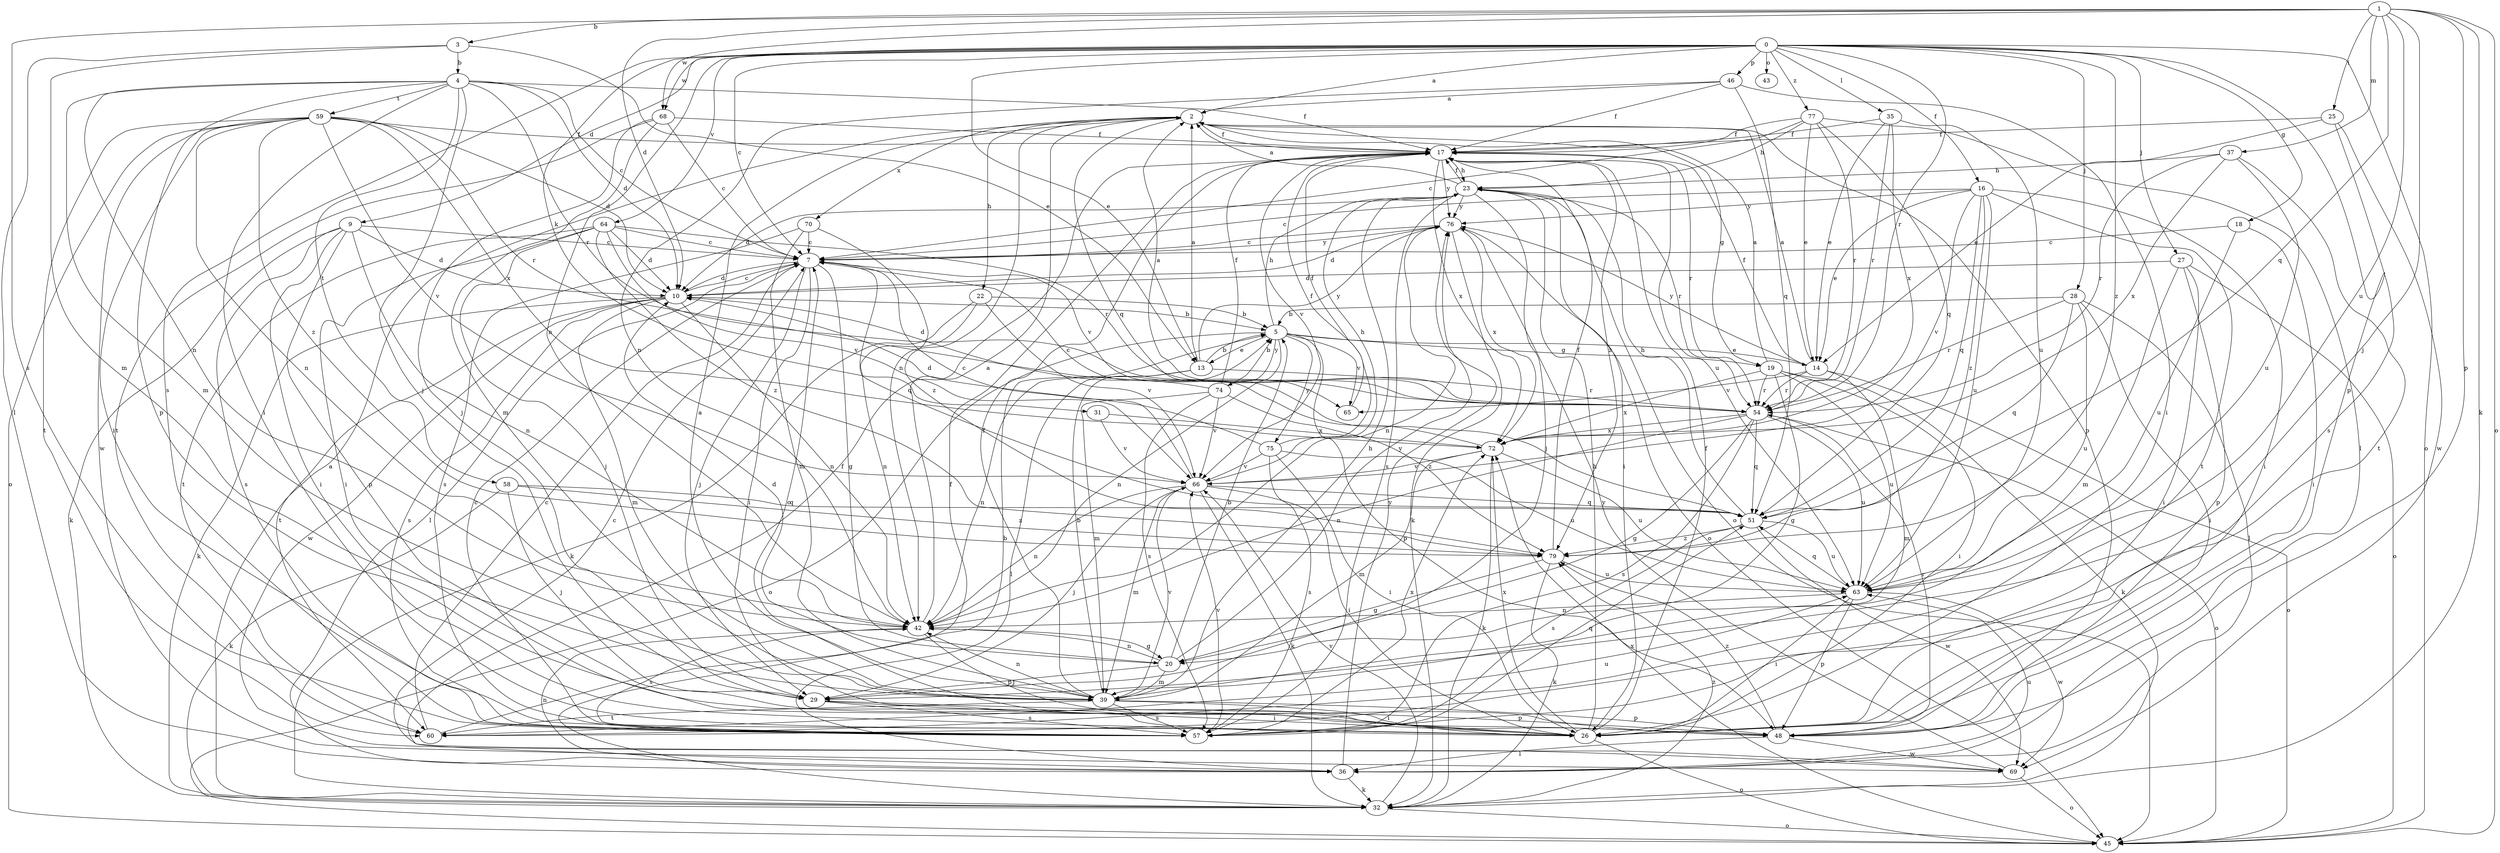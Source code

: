 strict digraph  {
0;
1;
2;
3;
4;
5;
7;
9;
10;
13;
14;
16;
17;
18;
19;
20;
22;
23;
25;
26;
27;
28;
29;
31;
32;
35;
36;
37;
39;
42;
43;
45;
46;
48;
51;
54;
57;
58;
59;
60;
63;
64;
65;
66;
68;
69;
70;
72;
74;
75;
76;
77;
79;
0 -> 2  [label=a];
0 -> 7  [label=c];
0 -> 9  [label=d];
0 -> 13  [label=e];
0 -> 16  [label=f];
0 -> 18  [label=g];
0 -> 27  [label=j];
0 -> 28  [label=j];
0 -> 31  [label=k];
0 -> 35  [label=l];
0 -> 42  [label=n];
0 -> 43  [label=o];
0 -> 45  [label=o];
0 -> 46  [label=p];
0 -> 48  [label=p];
0 -> 54  [label=r];
0 -> 57  [label=s];
0 -> 64  [label=v];
0 -> 68  [label=w];
0 -> 77  [label=z];
0 -> 79  [label=z];
1 -> 3  [label=b];
1 -> 10  [label=d];
1 -> 25  [label=i];
1 -> 29  [label=j];
1 -> 32  [label=k];
1 -> 37  [label=m];
1 -> 45  [label=o];
1 -> 48  [label=p];
1 -> 51  [label=q];
1 -> 57  [label=s];
1 -> 63  [label=u];
1 -> 68  [label=w];
2 -> 17  [label=f];
2 -> 19  [label=g];
2 -> 22  [label=h];
2 -> 42  [label=n];
2 -> 48  [label=p];
2 -> 51  [label=q];
2 -> 70  [label=x];
3 -> 4  [label=b];
3 -> 13  [label=e];
3 -> 36  [label=l];
3 -> 39  [label=m];
4 -> 7  [label=c];
4 -> 10  [label=d];
4 -> 17  [label=f];
4 -> 26  [label=i];
4 -> 29  [label=j];
4 -> 39  [label=m];
4 -> 42  [label=n];
4 -> 48  [label=p];
4 -> 54  [label=r];
4 -> 58  [label=t];
4 -> 59  [label=t];
5 -> 13  [label=e];
5 -> 14  [label=e];
5 -> 19  [label=g];
5 -> 23  [label=h];
5 -> 42  [label=n];
5 -> 45  [label=o];
5 -> 48  [label=p];
5 -> 65  [label=v];
5 -> 74  [label=y];
5 -> 75  [label=y];
7 -> 10  [label=d];
7 -> 20  [label=g];
7 -> 26  [label=i];
7 -> 29  [label=j];
7 -> 36  [label=l];
7 -> 51  [label=q];
7 -> 65  [label=v];
7 -> 76  [label=y];
9 -> 7  [label=c];
9 -> 10  [label=d];
9 -> 26  [label=i];
9 -> 32  [label=k];
9 -> 42  [label=n];
9 -> 48  [label=p];
9 -> 57  [label=s];
10 -> 5  [label=b];
10 -> 7  [label=c];
10 -> 32  [label=k];
10 -> 39  [label=m];
10 -> 42  [label=n];
10 -> 57  [label=s];
10 -> 60  [label=t];
10 -> 69  [label=w];
13 -> 2  [label=a];
13 -> 5  [label=b];
13 -> 36  [label=l];
13 -> 42  [label=n];
13 -> 54  [label=r];
13 -> 76  [label=y];
14 -> 2  [label=a];
14 -> 17  [label=f];
14 -> 39  [label=m];
14 -> 45  [label=o];
14 -> 54  [label=r];
14 -> 65  [label=v];
14 -> 76  [label=y];
16 -> 7  [label=c];
16 -> 14  [label=e];
16 -> 26  [label=i];
16 -> 51  [label=q];
16 -> 60  [label=t];
16 -> 63  [label=u];
16 -> 66  [label=v];
16 -> 76  [label=y];
16 -> 79  [label=z];
17 -> 23  [label=h];
17 -> 54  [label=r];
17 -> 63  [label=u];
17 -> 66  [label=v];
17 -> 72  [label=x];
17 -> 76  [label=y];
17 -> 79  [label=z];
18 -> 7  [label=c];
18 -> 26  [label=i];
18 -> 63  [label=u];
19 -> 2  [label=a];
19 -> 20  [label=g];
19 -> 26  [label=i];
19 -> 32  [label=k];
19 -> 54  [label=r];
19 -> 63  [label=u];
19 -> 72  [label=x];
20 -> 5  [label=b];
20 -> 10  [label=d];
20 -> 29  [label=j];
20 -> 39  [label=m];
20 -> 42  [label=n];
20 -> 76  [label=y];
22 -> 5  [label=b];
22 -> 32  [label=k];
22 -> 42  [label=n];
22 -> 66  [label=v];
23 -> 2  [label=a];
23 -> 10  [label=d];
23 -> 17  [label=f];
23 -> 26  [label=i];
23 -> 29  [label=j];
23 -> 45  [label=o];
23 -> 54  [label=r];
23 -> 57  [label=s];
23 -> 76  [label=y];
25 -> 14  [label=e];
25 -> 17  [label=f];
25 -> 57  [label=s];
25 -> 69  [label=w];
26 -> 7  [label=c];
26 -> 17  [label=f];
26 -> 23  [label=h];
26 -> 45  [label=o];
26 -> 72  [label=x];
27 -> 10  [label=d];
27 -> 26  [label=i];
27 -> 39  [label=m];
27 -> 45  [label=o];
27 -> 48  [label=p];
28 -> 5  [label=b];
28 -> 26  [label=i];
28 -> 36  [label=l];
28 -> 51  [label=q];
28 -> 54  [label=r];
28 -> 63  [label=u];
29 -> 26  [label=i];
29 -> 48  [label=p];
29 -> 57  [label=s];
31 -> 66  [label=v];
31 -> 72  [label=x];
32 -> 2  [label=a];
32 -> 17  [label=f];
32 -> 45  [label=o];
32 -> 66  [label=v];
32 -> 79  [label=z];
35 -> 14  [label=e];
35 -> 17  [label=f];
35 -> 54  [label=r];
35 -> 63  [label=u];
35 -> 72  [label=x];
36 -> 17  [label=f];
36 -> 32  [label=k];
36 -> 42  [label=n];
36 -> 63  [label=u];
36 -> 76  [label=y];
37 -> 23  [label=h];
37 -> 54  [label=r];
37 -> 60  [label=t];
37 -> 63  [label=u];
37 -> 72  [label=x];
39 -> 2  [label=a];
39 -> 5  [label=b];
39 -> 17  [label=f];
39 -> 23  [label=h];
39 -> 26  [label=i];
39 -> 42  [label=n];
39 -> 48  [label=p];
39 -> 57  [label=s];
39 -> 60  [label=t];
39 -> 66  [label=v];
42 -> 2  [label=a];
42 -> 20  [label=g];
42 -> 48  [label=p];
42 -> 57  [label=s];
45 -> 72  [label=x];
46 -> 2  [label=a];
46 -> 17  [label=f];
46 -> 26  [label=i];
46 -> 42  [label=n];
46 -> 51  [label=q];
48 -> 36  [label=l];
48 -> 54  [label=r];
48 -> 69  [label=w];
48 -> 79  [label=z];
51 -> 23  [label=h];
51 -> 57  [label=s];
51 -> 63  [label=u];
51 -> 69  [label=w];
51 -> 79  [label=z];
54 -> 2  [label=a];
54 -> 20  [label=g];
54 -> 42  [label=n];
54 -> 45  [label=o];
54 -> 51  [label=q];
54 -> 57  [label=s];
54 -> 63  [label=u];
54 -> 72  [label=x];
57 -> 7  [label=c];
57 -> 51  [label=q];
57 -> 66  [label=v];
57 -> 72  [label=x];
58 -> 29  [label=j];
58 -> 32  [label=k];
58 -> 51  [label=q];
58 -> 79  [label=z];
59 -> 10  [label=d];
59 -> 17  [label=f];
59 -> 26  [label=i];
59 -> 42  [label=n];
59 -> 45  [label=o];
59 -> 54  [label=r];
59 -> 60  [label=t];
59 -> 66  [label=v];
59 -> 69  [label=w];
59 -> 72  [label=x];
59 -> 79  [label=z];
60 -> 5  [label=b];
60 -> 7  [label=c];
60 -> 63  [label=u];
63 -> 26  [label=i];
63 -> 42  [label=n];
63 -> 48  [label=p];
63 -> 51  [label=q];
63 -> 69  [label=w];
64 -> 7  [label=c];
64 -> 10  [label=d];
64 -> 26  [label=i];
64 -> 29  [label=j];
64 -> 54  [label=r];
64 -> 60  [label=t];
64 -> 66  [label=v];
64 -> 79  [label=z];
65 -> 17  [label=f];
66 -> 7  [label=c];
66 -> 23  [label=h];
66 -> 26  [label=i];
66 -> 29  [label=j];
66 -> 32  [label=k];
66 -> 39  [label=m];
66 -> 42  [label=n];
66 -> 51  [label=q];
68 -> 7  [label=c];
68 -> 17  [label=f];
68 -> 29  [label=j];
68 -> 39  [label=m];
68 -> 60  [label=t];
69 -> 7  [label=c];
69 -> 45  [label=o];
69 -> 76  [label=y];
70 -> 7  [label=c];
70 -> 39  [label=m];
70 -> 57  [label=s];
70 -> 79  [label=z];
72 -> 7  [label=c];
72 -> 32  [label=k];
72 -> 39  [label=m];
72 -> 63  [label=u];
72 -> 66  [label=v];
74 -> 5  [label=b];
74 -> 10  [label=d];
74 -> 17  [label=f];
74 -> 39  [label=m];
74 -> 57  [label=s];
74 -> 66  [label=v];
74 -> 79  [label=z];
75 -> 10  [label=d];
75 -> 17  [label=f];
75 -> 26  [label=i];
75 -> 57  [label=s];
75 -> 63  [label=u];
75 -> 66  [label=v];
76 -> 7  [label=c];
76 -> 10  [label=d];
76 -> 32  [label=k];
76 -> 42  [label=n];
76 -> 45  [label=o];
76 -> 72  [label=x];
77 -> 7  [label=c];
77 -> 14  [label=e];
77 -> 17  [label=f];
77 -> 23  [label=h];
77 -> 36  [label=l];
77 -> 51  [label=q];
77 -> 54  [label=r];
79 -> 17  [label=f];
79 -> 20  [label=g];
79 -> 32  [label=k];
79 -> 63  [label=u];
}
